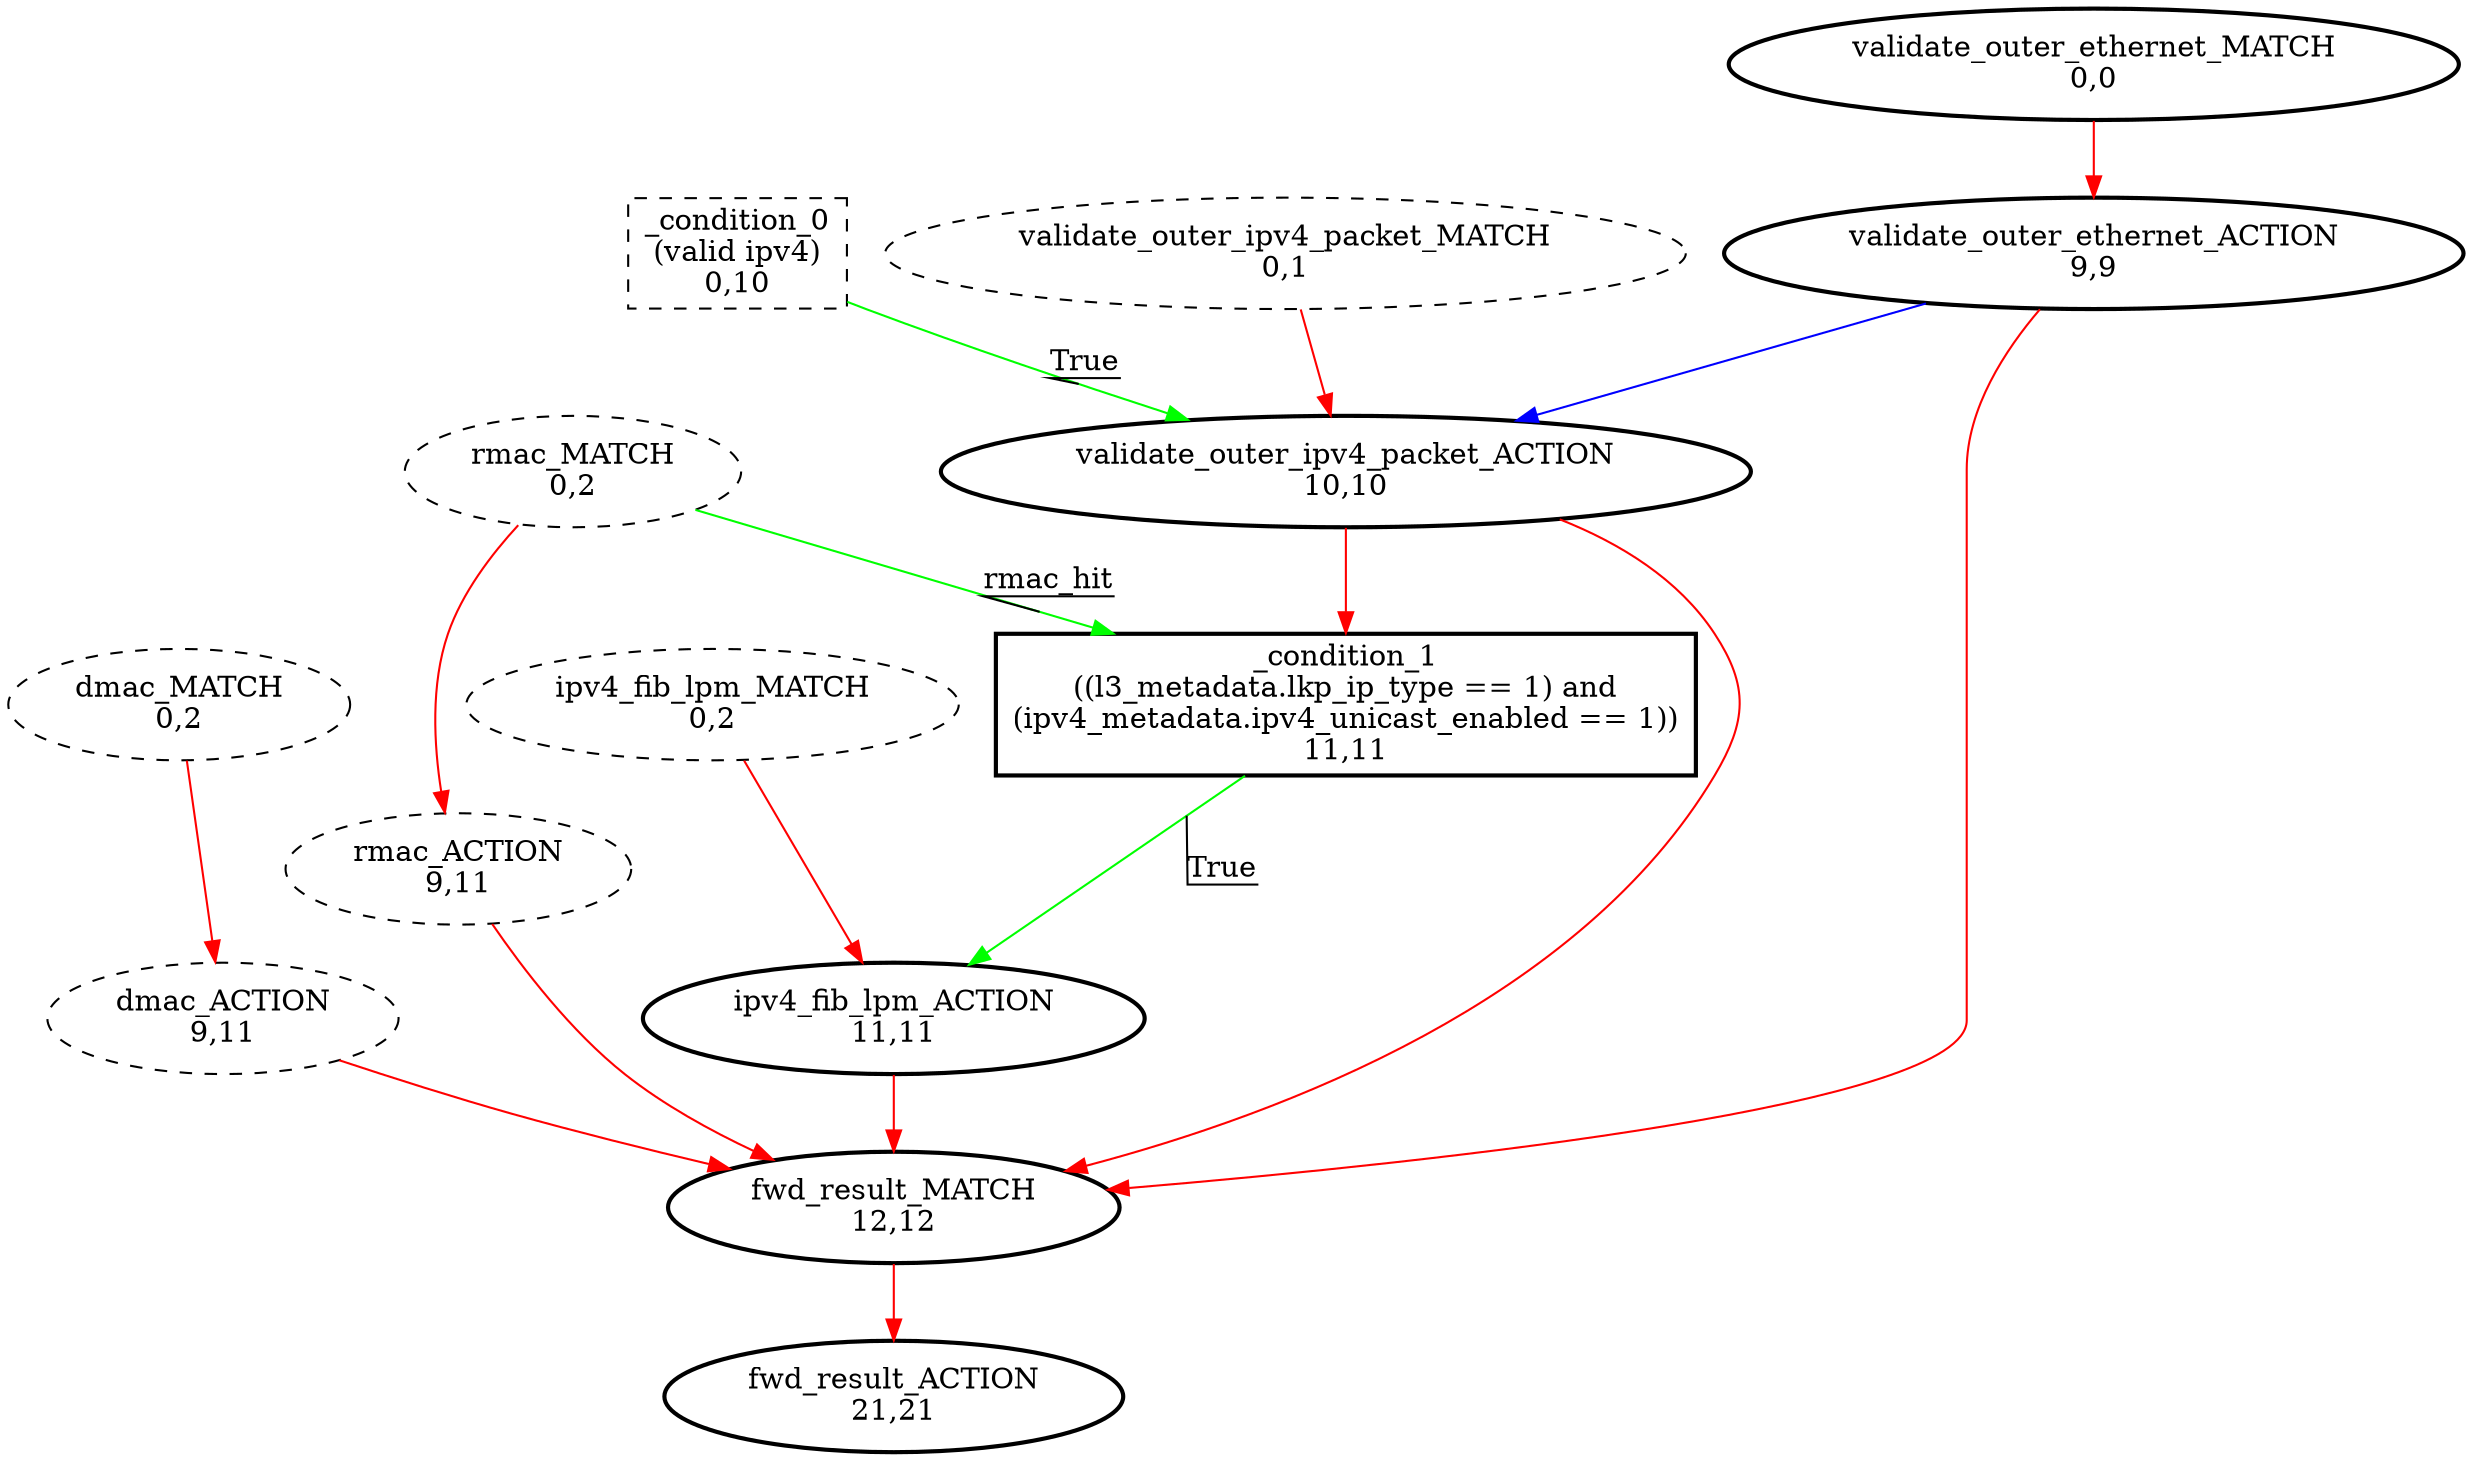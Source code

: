 digraph ingress {
_condition_0 [ shape=box label="_condition_0\n(valid ipv4)\n0,10" style=dashed];
_condition_1 [ shape=box label="_condition_1\n((l3_metadata.lkp_ip_type == 1) and
(ipv4_metadata.ipv4_unicast_enabled == 1))\n11,11" style=bold];
dmac_ACTION [ label="dmac_ACTION\n9,11" style=dashed];
dmac_MATCH [ label="dmac_MATCH\n0,2" style=dashed];
fwd_result_ACTION [ label="fwd_result_ACTION\n21,21" style=bold];
fwd_result_MATCH [ label="fwd_result_MATCH\n12,12" style=bold];
ipv4_fib_lpm_ACTION [ label="ipv4_fib_lpm_ACTION\n11,11" style=bold];
ipv4_fib_lpm_MATCH [ label="ipv4_fib_lpm_MATCH\n0,2" style=dashed];
rmac_ACTION [ label="rmac_ACTION\n9,11" style=dashed];
rmac_MATCH [ label="rmac_MATCH\n0,2" style=dashed];
validate_outer_ethernet_ACTION [ label="validate_outer_ethernet_ACTION\n9,9" style=bold];
validate_outer_ethernet_MATCH [ label="validate_outer_ethernet_MATCH\n0,0" style=bold];
validate_outer_ipv4_packet_ACTION [ label="validate_outer_ipv4_packet_ACTION\n10,10" style=bold];
validate_outer_ipv4_packet_MATCH [ label="validate_outer_ipv4_packet_MATCH\n0,1" style=dashed];
_condition_0 -> validate_outer_ipv4_packet_ACTION [color=green label="True" decorate=true ];
_condition_1 -> ipv4_fib_lpm_ACTION [color=green label="True" decorate=true ];
dmac_ACTION -> fwd_result_MATCH [color=red ];
dmac_MATCH -> dmac_ACTION [color=red ];
fwd_result_MATCH -> fwd_result_ACTION [color=red ];
ipv4_fib_lpm_ACTION -> fwd_result_MATCH [color=red ];
ipv4_fib_lpm_MATCH -> ipv4_fib_lpm_ACTION [color=red ];
rmac_ACTION -> fwd_result_MATCH [color=red ];
rmac_MATCH -> _condition_1 [color=green label="rmac_hit" decorate=true ];
rmac_MATCH -> rmac_ACTION [color=red ];
validate_outer_ethernet_ACTION -> fwd_result_MATCH [color=red ];
validate_outer_ethernet_ACTION -> validate_outer_ipv4_packet_ACTION [color=blue ];
validate_outer_ethernet_MATCH -> validate_outer_ethernet_ACTION [color=red ];
validate_outer_ipv4_packet_ACTION -> _condition_1 [color=red ];
validate_outer_ipv4_packet_ACTION -> fwd_result_MATCH [color=red ];
validate_outer_ipv4_packet_MATCH -> validate_outer_ipv4_packet_ACTION [color=red ];
}
